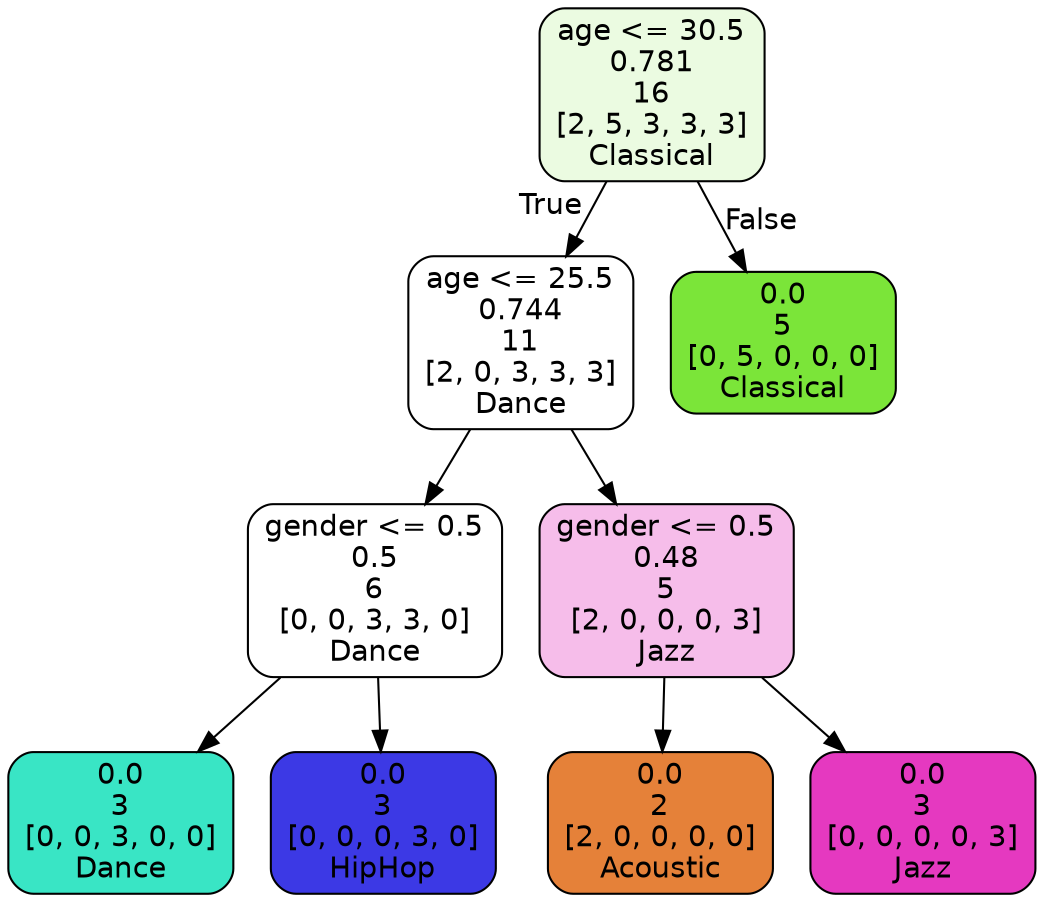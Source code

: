 digraph Tree {
node [shape=box, style="filled, rounded", color="black", fontname=helvetica] ;
edge [fontname=helvetica] ;
0 [label="age <= 30.5\n0.781\n16\n[2, 5, 3, 3, 3]\nClassical", fillcolor="#ebfbe1"] ;
1 [label="age <= 25.5\n0.744\n11\n[2, 0, 3, 3, 3]\nDance", fillcolor="#ffffff"] ;
0 -> 1 [labeldistance=2.5, labelangle=45, headlabel="True"] ;
2 [label="gender <= 0.5\n0.5\n6\n[0, 0, 3, 3, 0]\nDance", fillcolor="#ffffff"] ;
1 -> 2 ;
3 [label="0.0\n3\n[0, 0, 3, 0, 0]\nDance", fillcolor="#39e5c5"] ;
2 -> 3 ;
4 [label="0.0\n3\n[0, 0, 0, 3, 0]\nHipHop", fillcolor="#3c39e5"] ;
2 -> 4 ;
5 [label="gender <= 0.5\n0.48\n5\n[2, 0, 0, 0, 3]\nJazz", fillcolor="#f6bdea"] ;
1 -> 5 ;
6 [label="0.0\n2\n[2, 0, 0, 0, 0]\nAcoustic", fillcolor="#e58139"] ;
5 -> 6 ;
7 [label="0.0\n3\n[0, 0, 0, 0, 3]\nJazz", fillcolor="#e539c0"] ;
5 -> 7 ;
8 [label="0.0\n5\n[0, 5, 0, 0, 0]\nClassical", fillcolor="#7be539"] ;
0 -> 8 [labeldistance=2.5, labelangle=-45, headlabel="False"] ;
}